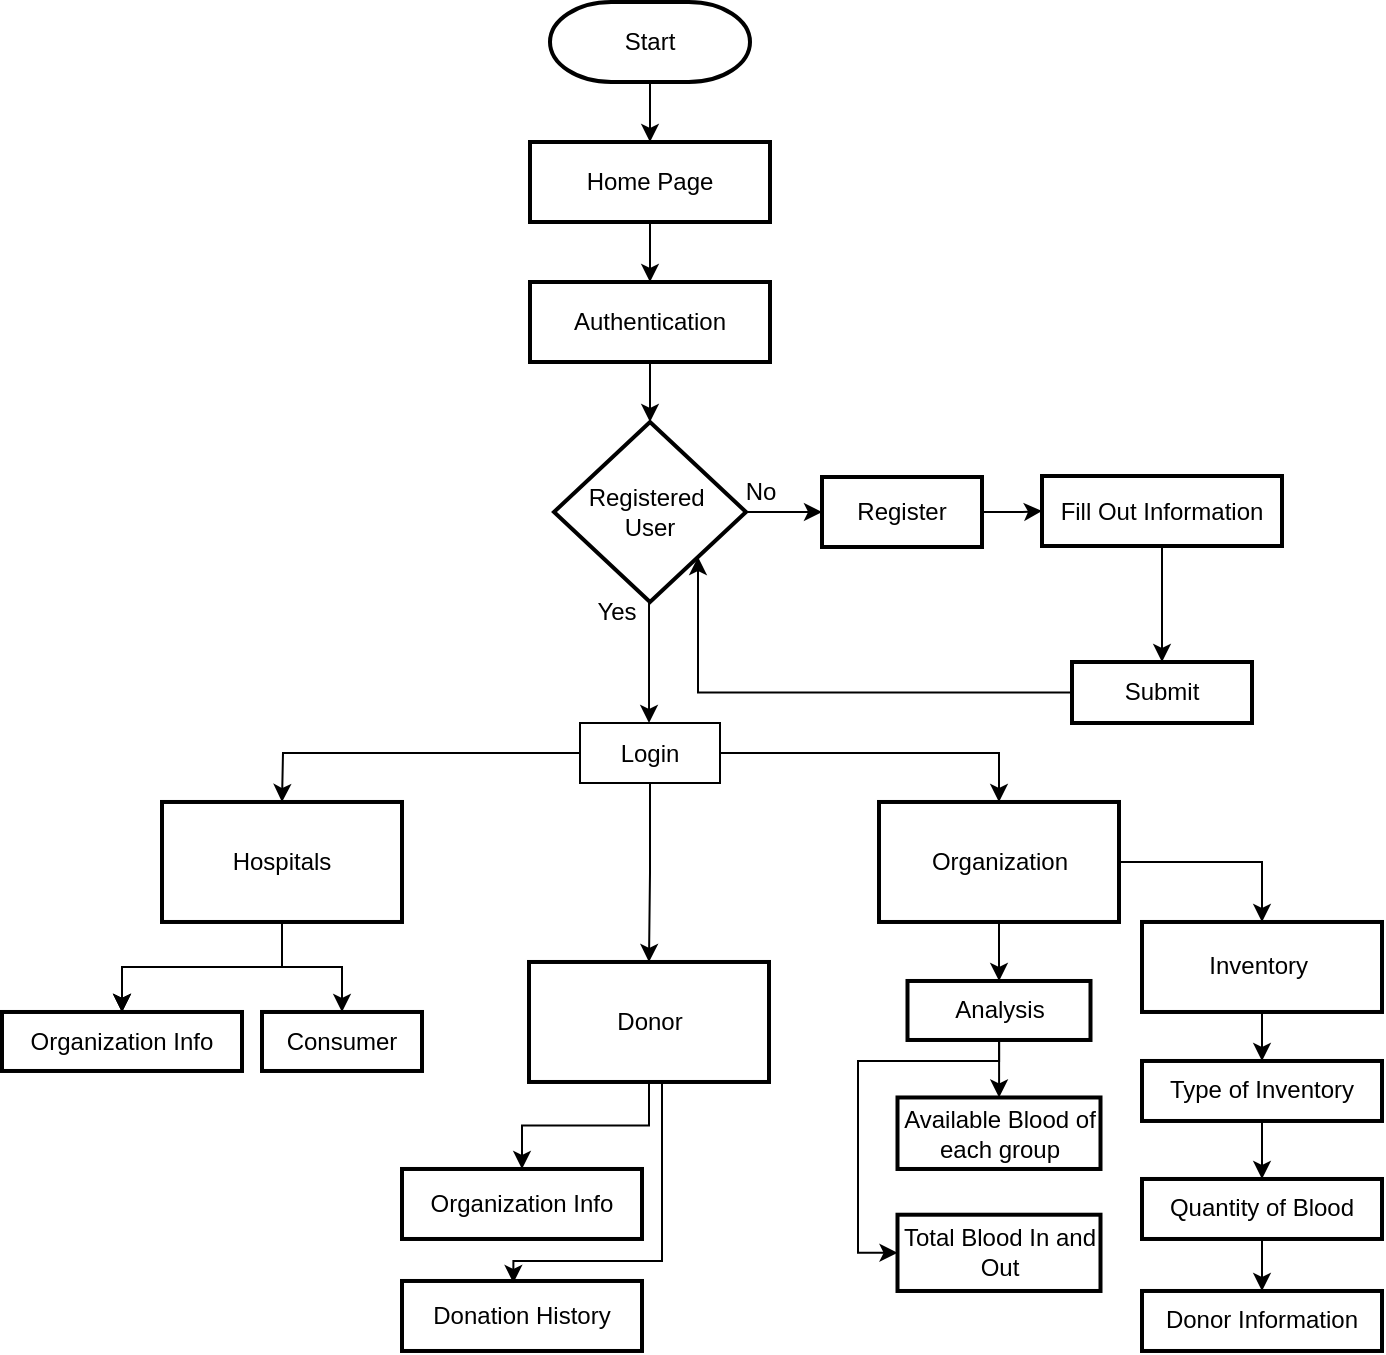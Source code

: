 <mxfile version="24.7.5">
  <diagram id="C5RBs43oDa-KdzZeNtuy" name="Page-1">
    <mxGraphModel dx="1674" dy="746" grid="1" gridSize="10" guides="1" tooltips="1" connect="1" arrows="1" fold="1" page="1" pageScale="1" pageWidth="827" pageHeight="1169" math="0" shadow="0">
      <root>
        <mxCell id="WIyWlLk6GJQsqaUBKTNV-0" />
        <mxCell id="WIyWlLk6GJQsqaUBKTNV-1" parent="WIyWlLk6GJQsqaUBKTNV-0" />
        <mxCell id="rSI8M0dQ6BmZKImt5Zvn-2" value="" style="edgeStyle=orthogonalEdgeStyle;rounded=0;orthogonalLoop=1;jettySize=auto;html=1;" edge="1" parent="WIyWlLk6GJQsqaUBKTNV-1" source="rSI8M0dQ6BmZKImt5Zvn-0" target="rSI8M0dQ6BmZKImt5Zvn-1">
          <mxGeometry relative="1" as="geometry" />
        </mxCell>
        <mxCell id="rSI8M0dQ6BmZKImt5Zvn-0" value="Start" style="strokeWidth=2;html=1;shape=mxgraph.flowchart.terminator;whiteSpace=wrap;" vertex="1" parent="WIyWlLk6GJQsqaUBKTNV-1">
          <mxGeometry x="343" y="10" width="100" height="40" as="geometry" />
        </mxCell>
        <mxCell id="rSI8M0dQ6BmZKImt5Zvn-4" value="" style="edgeStyle=orthogonalEdgeStyle;rounded=0;orthogonalLoop=1;jettySize=auto;html=1;" edge="1" parent="WIyWlLk6GJQsqaUBKTNV-1" source="rSI8M0dQ6BmZKImt5Zvn-1" target="rSI8M0dQ6BmZKImt5Zvn-3">
          <mxGeometry relative="1" as="geometry" />
        </mxCell>
        <mxCell id="rSI8M0dQ6BmZKImt5Zvn-1" value="Home Page" style="whiteSpace=wrap;html=1;strokeWidth=2;" vertex="1" parent="WIyWlLk6GJQsqaUBKTNV-1">
          <mxGeometry x="333" y="80" width="120" height="40" as="geometry" />
        </mxCell>
        <mxCell id="rSI8M0dQ6BmZKImt5Zvn-6" value="" style="edgeStyle=orthogonalEdgeStyle;rounded=0;orthogonalLoop=1;jettySize=auto;html=1;" edge="1" parent="WIyWlLk6GJQsqaUBKTNV-1" source="rSI8M0dQ6BmZKImt5Zvn-3" target="rSI8M0dQ6BmZKImt5Zvn-5">
          <mxGeometry relative="1" as="geometry" />
        </mxCell>
        <mxCell id="rSI8M0dQ6BmZKImt5Zvn-3" value="Authentication" style="whiteSpace=wrap;html=1;strokeWidth=2;" vertex="1" parent="WIyWlLk6GJQsqaUBKTNV-1">
          <mxGeometry x="333" y="150" width="120" height="40" as="geometry" />
        </mxCell>
        <mxCell id="rSI8M0dQ6BmZKImt5Zvn-8" value="" style="edgeStyle=orthogonalEdgeStyle;rounded=0;orthogonalLoop=1;jettySize=auto;html=1;" edge="1" parent="WIyWlLk6GJQsqaUBKTNV-1" source="rSI8M0dQ6BmZKImt5Zvn-5" target="rSI8M0dQ6BmZKImt5Zvn-7">
          <mxGeometry relative="1" as="geometry" />
        </mxCell>
        <mxCell id="rSI8M0dQ6BmZKImt5Zvn-27" value="" style="edgeStyle=orthogonalEdgeStyle;rounded=0;orthogonalLoop=1;jettySize=auto;html=1;" edge="1" parent="WIyWlLk6GJQsqaUBKTNV-1" source="rSI8M0dQ6BmZKImt5Zvn-5">
          <mxGeometry relative="1" as="geometry">
            <mxPoint x="392.514" y="370.5" as="targetPoint" />
          </mxGeometry>
        </mxCell>
        <mxCell id="rSI8M0dQ6BmZKImt5Zvn-5" value="Registered&amp;nbsp;&lt;div&gt;User&lt;/div&gt;" style="rhombus;whiteSpace=wrap;html=1;strokeWidth=2;" vertex="1" parent="WIyWlLk6GJQsqaUBKTNV-1">
          <mxGeometry x="345" y="220" width="96" height="90" as="geometry" />
        </mxCell>
        <mxCell id="rSI8M0dQ6BmZKImt5Zvn-10" value="" style="edgeStyle=orthogonalEdgeStyle;rounded=0;orthogonalLoop=1;jettySize=auto;html=1;" edge="1" parent="WIyWlLk6GJQsqaUBKTNV-1" source="rSI8M0dQ6BmZKImt5Zvn-7" target="rSI8M0dQ6BmZKImt5Zvn-9">
          <mxGeometry relative="1" as="geometry" />
        </mxCell>
        <mxCell id="rSI8M0dQ6BmZKImt5Zvn-7" value="Register" style="whiteSpace=wrap;html=1;strokeWidth=2;" vertex="1" parent="WIyWlLk6GJQsqaUBKTNV-1">
          <mxGeometry x="479" y="247.5" width="80" height="35" as="geometry" />
        </mxCell>
        <mxCell id="rSI8M0dQ6BmZKImt5Zvn-12" value="" style="edgeStyle=orthogonalEdgeStyle;rounded=0;orthogonalLoop=1;jettySize=auto;html=1;" edge="1" parent="WIyWlLk6GJQsqaUBKTNV-1" source="rSI8M0dQ6BmZKImt5Zvn-9" target="rSI8M0dQ6BmZKImt5Zvn-11">
          <mxGeometry relative="1" as="geometry" />
        </mxCell>
        <mxCell id="rSI8M0dQ6BmZKImt5Zvn-9" value="Fill Out Information" style="whiteSpace=wrap;html=1;strokeWidth=2;" vertex="1" parent="WIyWlLk6GJQsqaUBKTNV-1">
          <mxGeometry x="589" y="247" width="120" height="35" as="geometry" />
        </mxCell>
        <mxCell id="rSI8M0dQ6BmZKImt5Zvn-25" style="edgeStyle=orthogonalEdgeStyle;rounded=0;orthogonalLoop=1;jettySize=auto;html=1;entryX=1;entryY=1;entryDx=0;entryDy=0;" edge="1" parent="WIyWlLk6GJQsqaUBKTNV-1" source="rSI8M0dQ6BmZKImt5Zvn-11" target="rSI8M0dQ6BmZKImt5Zvn-5">
          <mxGeometry relative="1" as="geometry">
            <mxPoint x="749.0" y="200" as="targetPoint" />
          </mxGeometry>
        </mxCell>
        <mxCell id="rSI8M0dQ6BmZKImt5Zvn-11" value="Submit" style="whiteSpace=wrap;html=1;strokeWidth=2;" vertex="1" parent="WIyWlLk6GJQsqaUBKTNV-1">
          <mxGeometry x="604" y="340" width="90" height="30.5" as="geometry" />
        </mxCell>
        <mxCell id="rSI8M0dQ6BmZKImt5Zvn-46" value="" style="edgeStyle=orthogonalEdgeStyle;rounded=0;orthogonalLoop=1;jettySize=auto;html=1;" edge="1" parent="WIyWlLk6GJQsqaUBKTNV-1" source="rSI8M0dQ6BmZKImt5Zvn-28" target="rSI8M0dQ6BmZKImt5Zvn-45">
          <mxGeometry relative="1" as="geometry" />
        </mxCell>
        <mxCell id="rSI8M0dQ6BmZKImt5Zvn-28" value="Donor" style="whiteSpace=wrap;html=1;strokeWidth=2;" vertex="1" parent="WIyWlLk6GJQsqaUBKTNV-1">
          <mxGeometry x="332.5" y="489.99" width="120" height="60" as="geometry" />
        </mxCell>
        <mxCell id="rSI8M0dQ6BmZKImt5Zvn-43" style="edgeStyle=orthogonalEdgeStyle;rounded=0;orthogonalLoop=1;jettySize=auto;html=1;entryX=0.5;entryY=0;entryDx=0;entryDy=0;" edge="1" parent="WIyWlLk6GJQsqaUBKTNV-1" source="rSI8M0dQ6BmZKImt5Zvn-30" target="rSI8M0dQ6BmZKImt5Zvn-34">
          <mxGeometry relative="1" as="geometry" />
        </mxCell>
        <mxCell id="rSI8M0dQ6BmZKImt5Zvn-62" value="" style="edgeStyle=orthogonalEdgeStyle;rounded=0;orthogonalLoop=1;jettySize=auto;html=1;" edge="1" parent="WIyWlLk6GJQsqaUBKTNV-1" source="rSI8M0dQ6BmZKImt5Zvn-30" target="rSI8M0dQ6BmZKImt5Zvn-61">
          <mxGeometry relative="1" as="geometry" />
        </mxCell>
        <mxCell id="rSI8M0dQ6BmZKImt5Zvn-30" value="Organization" style="whiteSpace=wrap;html=1;strokeWidth=2;" vertex="1" parent="WIyWlLk6GJQsqaUBKTNV-1">
          <mxGeometry x="507.5" y="409.99" width="120" height="60" as="geometry" />
        </mxCell>
        <mxCell id="rSI8M0dQ6BmZKImt5Zvn-51" value="" style="edgeStyle=orthogonalEdgeStyle;rounded=0;orthogonalLoop=1;jettySize=auto;html=1;" edge="1" parent="WIyWlLk6GJQsqaUBKTNV-1" source="rSI8M0dQ6BmZKImt5Zvn-32" target="rSI8M0dQ6BmZKImt5Zvn-50">
          <mxGeometry relative="1" as="geometry" />
        </mxCell>
        <mxCell id="rSI8M0dQ6BmZKImt5Zvn-53" value="" style="edgeStyle=orthogonalEdgeStyle;rounded=0;orthogonalLoop=1;jettySize=auto;html=1;" edge="1" parent="WIyWlLk6GJQsqaUBKTNV-1" source="rSI8M0dQ6BmZKImt5Zvn-32" target="rSI8M0dQ6BmZKImt5Zvn-50">
          <mxGeometry relative="1" as="geometry" />
        </mxCell>
        <mxCell id="rSI8M0dQ6BmZKImt5Zvn-54" value="" style="edgeStyle=orthogonalEdgeStyle;rounded=0;orthogonalLoop=1;jettySize=auto;html=1;" edge="1" parent="WIyWlLk6GJQsqaUBKTNV-1" source="rSI8M0dQ6BmZKImt5Zvn-32" target="rSI8M0dQ6BmZKImt5Zvn-50">
          <mxGeometry relative="1" as="geometry" />
        </mxCell>
        <mxCell id="rSI8M0dQ6BmZKImt5Zvn-60" style="edgeStyle=orthogonalEdgeStyle;rounded=0;orthogonalLoop=1;jettySize=auto;html=1;entryX=0.5;entryY=0;entryDx=0;entryDy=0;" edge="1" parent="WIyWlLk6GJQsqaUBKTNV-1" source="rSI8M0dQ6BmZKImt5Zvn-32" target="rSI8M0dQ6BmZKImt5Zvn-58">
          <mxGeometry relative="1" as="geometry" />
        </mxCell>
        <mxCell id="rSI8M0dQ6BmZKImt5Zvn-32" value="Hospitals" style="whiteSpace=wrap;html=1;strokeWidth=2;" vertex="1" parent="WIyWlLk6GJQsqaUBKTNV-1">
          <mxGeometry x="149" y="409.99" width="120" height="60" as="geometry" />
        </mxCell>
        <mxCell id="rSI8M0dQ6BmZKImt5Zvn-37" value="" style="edgeStyle=orthogonalEdgeStyle;rounded=0;orthogonalLoop=1;jettySize=auto;html=1;" edge="1" parent="WIyWlLk6GJQsqaUBKTNV-1" source="rSI8M0dQ6BmZKImt5Zvn-34" target="rSI8M0dQ6BmZKImt5Zvn-36">
          <mxGeometry relative="1" as="geometry" />
        </mxCell>
        <mxCell id="rSI8M0dQ6BmZKImt5Zvn-34" value="Inventory&amp;nbsp;" style="whiteSpace=wrap;html=1;strokeWidth=2;" vertex="1" parent="WIyWlLk6GJQsqaUBKTNV-1">
          <mxGeometry x="639" y="469.99" width="120" height="45" as="geometry" />
        </mxCell>
        <mxCell id="rSI8M0dQ6BmZKImt5Zvn-39" value="" style="edgeStyle=orthogonalEdgeStyle;rounded=0;orthogonalLoop=1;jettySize=auto;html=1;" edge="1" parent="WIyWlLk6GJQsqaUBKTNV-1" source="rSI8M0dQ6BmZKImt5Zvn-36" target="rSI8M0dQ6BmZKImt5Zvn-38">
          <mxGeometry relative="1" as="geometry" />
        </mxCell>
        <mxCell id="rSI8M0dQ6BmZKImt5Zvn-36" value="Type of Inventory" style="whiteSpace=wrap;html=1;strokeWidth=2;" vertex="1" parent="WIyWlLk6GJQsqaUBKTNV-1">
          <mxGeometry x="639" y="539.49" width="120" height="30" as="geometry" />
        </mxCell>
        <mxCell id="rSI8M0dQ6BmZKImt5Zvn-41" value="" style="edgeStyle=orthogonalEdgeStyle;rounded=0;orthogonalLoop=1;jettySize=auto;html=1;" edge="1" parent="WIyWlLk6GJQsqaUBKTNV-1" source="rSI8M0dQ6BmZKImt5Zvn-38" target="rSI8M0dQ6BmZKImt5Zvn-40">
          <mxGeometry relative="1" as="geometry" />
        </mxCell>
        <mxCell id="rSI8M0dQ6BmZKImt5Zvn-38" value="Quantity of Blood" style="whiteSpace=wrap;html=1;strokeWidth=2;" vertex="1" parent="WIyWlLk6GJQsqaUBKTNV-1">
          <mxGeometry x="639" y="598.49" width="120" height="30" as="geometry" />
        </mxCell>
        <mxCell id="rSI8M0dQ6BmZKImt5Zvn-40" value="Donor Information" style="whiteSpace=wrap;html=1;strokeWidth=2;" vertex="1" parent="WIyWlLk6GJQsqaUBKTNV-1">
          <mxGeometry x="639" y="654.49" width="120" height="30" as="geometry" />
        </mxCell>
        <mxCell id="rSI8M0dQ6BmZKImt5Zvn-45" value="Organization Info" style="whiteSpace=wrap;html=1;strokeWidth=2;" vertex="1" parent="WIyWlLk6GJQsqaUBKTNV-1">
          <mxGeometry x="269" y="593.49" width="120" height="35" as="geometry" />
        </mxCell>
        <mxCell id="rSI8M0dQ6BmZKImt5Zvn-48" value="Donation History" style="whiteSpace=wrap;html=1;strokeWidth=2;" vertex="1" parent="WIyWlLk6GJQsqaUBKTNV-1">
          <mxGeometry x="269" y="649.49" width="120" height="35" as="geometry" />
        </mxCell>
        <mxCell id="rSI8M0dQ6BmZKImt5Zvn-49" style="edgeStyle=orthogonalEdgeStyle;rounded=0;orthogonalLoop=1;jettySize=auto;html=1;entryX=0.464;entryY=0.028;entryDx=0;entryDy=0;entryPerimeter=0;" edge="1" parent="WIyWlLk6GJQsqaUBKTNV-1" source="rSI8M0dQ6BmZKImt5Zvn-28" target="rSI8M0dQ6BmZKImt5Zvn-48">
          <mxGeometry relative="1" as="geometry">
            <Array as="points">
              <mxPoint x="399" y="639.49" />
              <mxPoint x="325" y="639.49" />
            </Array>
          </mxGeometry>
        </mxCell>
        <mxCell id="rSI8M0dQ6BmZKImt5Zvn-50" value="Organization Info" style="whiteSpace=wrap;html=1;strokeWidth=2;" vertex="1" parent="WIyWlLk6GJQsqaUBKTNV-1">
          <mxGeometry x="69" y="514.99" width="120" height="29.5" as="geometry" />
        </mxCell>
        <mxCell id="rSI8M0dQ6BmZKImt5Zvn-58" value="Consumer" style="whiteSpace=wrap;html=1;strokeWidth=2;" vertex="1" parent="WIyWlLk6GJQsqaUBKTNV-1">
          <mxGeometry x="199" y="514.99" width="80" height="29.5" as="geometry" />
        </mxCell>
        <mxCell id="rSI8M0dQ6BmZKImt5Zvn-64" value="" style="edgeStyle=orthogonalEdgeStyle;rounded=0;orthogonalLoop=1;jettySize=auto;html=1;" edge="1" parent="WIyWlLk6GJQsqaUBKTNV-1" source="rSI8M0dQ6BmZKImt5Zvn-61" target="rSI8M0dQ6BmZKImt5Zvn-63">
          <mxGeometry relative="1" as="geometry" />
        </mxCell>
        <mxCell id="rSI8M0dQ6BmZKImt5Zvn-67" style="edgeStyle=orthogonalEdgeStyle;rounded=0;orthogonalLoop=1;jettySize=auto;html=1;entryX=0;entryY=0.5;entryDx=0;entryDy=0;" edge="1" parent="WIyWlLk6GJQsqaUBKTNV-1" source="rSI8M0dQ6BmZKImt5Zvn-61" target="rSI8M0dQ6BmZKImt5Zvn-65">
          <mxGeometry relative="1" as="geometry">
            <Array as="points">
              <mxPoint x="568" y="539.49" />
              <mxPoint x="497" y="539.49" />
              <mxPoint x="497" y="635.49" />
            </Array>
          </mxGeometry>
        </mxCell>
        <mxCell id="rSI8M0dQ6BmZKImt5Zvn-61" value="Analysis" style="whiteSpace=wrap;html=1;strokeWidth=2;" vertex="1" parent="WIyWlLk6GJQsqaUBKTNV-1">
          <mxGeometry x="521.75" y="499.49" width="91.5" height="29.5" as="geometry" />
        </mxCell>
        <mxCell id="rSI8M0dQ6BmZKImt5Zvn-63" value="Available Blood of each group" style="whiteSpace=wrap;html=1;strokeWidth=2;" vertex="1" parent="WIyWlLk6GJQsqaUBKTNV-1">
          <mxGeometry x="516.75" y="557.74" width="101.5" height="35.75" as="geometry" />
        </mxCell>
        <mxCell id="rSI8M0dQ6BmZKImt5Zvn-65" value="Total Blood In and Out" style="whiteSpace=wrap;html=1;strokeWidth=2;" vertex="1" parent="WIyWlLk6GJQsqaUBKTNV-1">
          <mxGeometry x="516.75" y="616.36" width="101.5" height="38.13" as="geometry" />
        </mxCell>
        <mxCell id="rSI8M0dQ6BmZKImt5Zvn-69" style="edgeStyle=orthogonalEdgeStyle;rounded=0;orthogonalLoop=1;jettySize=auto;html=1;" edge="1" parent="WIyWlLk6GJQsqaUBKTNV-1" source="rSI8M0dQ6BmZKImt5Zvn-68">
          <mxGeometry relative="1" as="geometry">
            <mxPoint x="209" y="410" as="targetPoint" />
          </mxGeometry>
        </mxCell>
        <mxCell id="rSI8M0dQ6BmZKImt5Zvn-70" style="edgeStyle=orthogonalEdgeStyle;rounded=0;orthogonalLoop=1;jettySize=auto;html=1;entryX=0.5;entryY=0;entryDx=0;entryDy=0;" edge="1" parent="WIyWlLk6GJQsqaUBKTNV-1" source="rSI8M0dQ6BmZKImt5Zvn-68" target="rSI8M0dQ6BmZKImt5Zvn-30">
          <mxGeometry relative="1" as="geometry" />
        </mxCell>
        <mxCell id="rSI8M0dQ6BmZKImt5Zvn-71" style="edgeStyle=orthogonalEdgeStyle;rounded=0;orthogonalLoop=1;jettySize=auto;html=1;entryX=0.5;entryY=0;entryDx=0;entryDy=0;" edge="1" parent="WIyWlLk6GJQsqaUBKTNV-1" source="rSI8M0dQ6BmZKImt5Zvn-68" target="rSI8M0dQ6BmZKImt5Zvn-28">
          <mxGeometry relative="1" as="geometry" />
        </mxCell>
        <mxCell id="rSI8M0dQ6BmZKImt5Zvn-68" value="Login" style="rounded=0;whiteSpace=wrap;html=1;" vertex="1" parent="WIyWlLk6GJQsqaUBKTNV-1">
          <mxGeometry x="358" y="370.5" width="70" height="30" as="geometry" />
        </mxCell>
        <mxCell id="rSI8M0dQ6BmZKImt5Zvn-77" value="Yes" style="text;html=1;align=center;verticalAlign=middle;resizable=0;points=[];autosize=1;strokeColor=none;fillColor=none;" vertex="1" parent="WIyWlLk6GJQsqaUBKTNV-1">
          <mxGeometry x="356" y="300" width="40" height="30" as="geometry" />
        </mxCell>
        <mxCell id="rSI8M0dQ6BmZKImt5Zvn-78" value="No" style="text;html=1;align=center;verticalAlign=middle;resizable=0;points=[];autosize=1;strokeColor=none;fillColor=none;" vertex="1" parent="WIyWlLk6GJQsqaUBKTNV-1">
          <mxGeometry x="428" y="240" width="40" height="30" as="geometry" />
        </mxCell>
      </root>
    </mxGraphModel>
  </diagram>
</mxfile>
